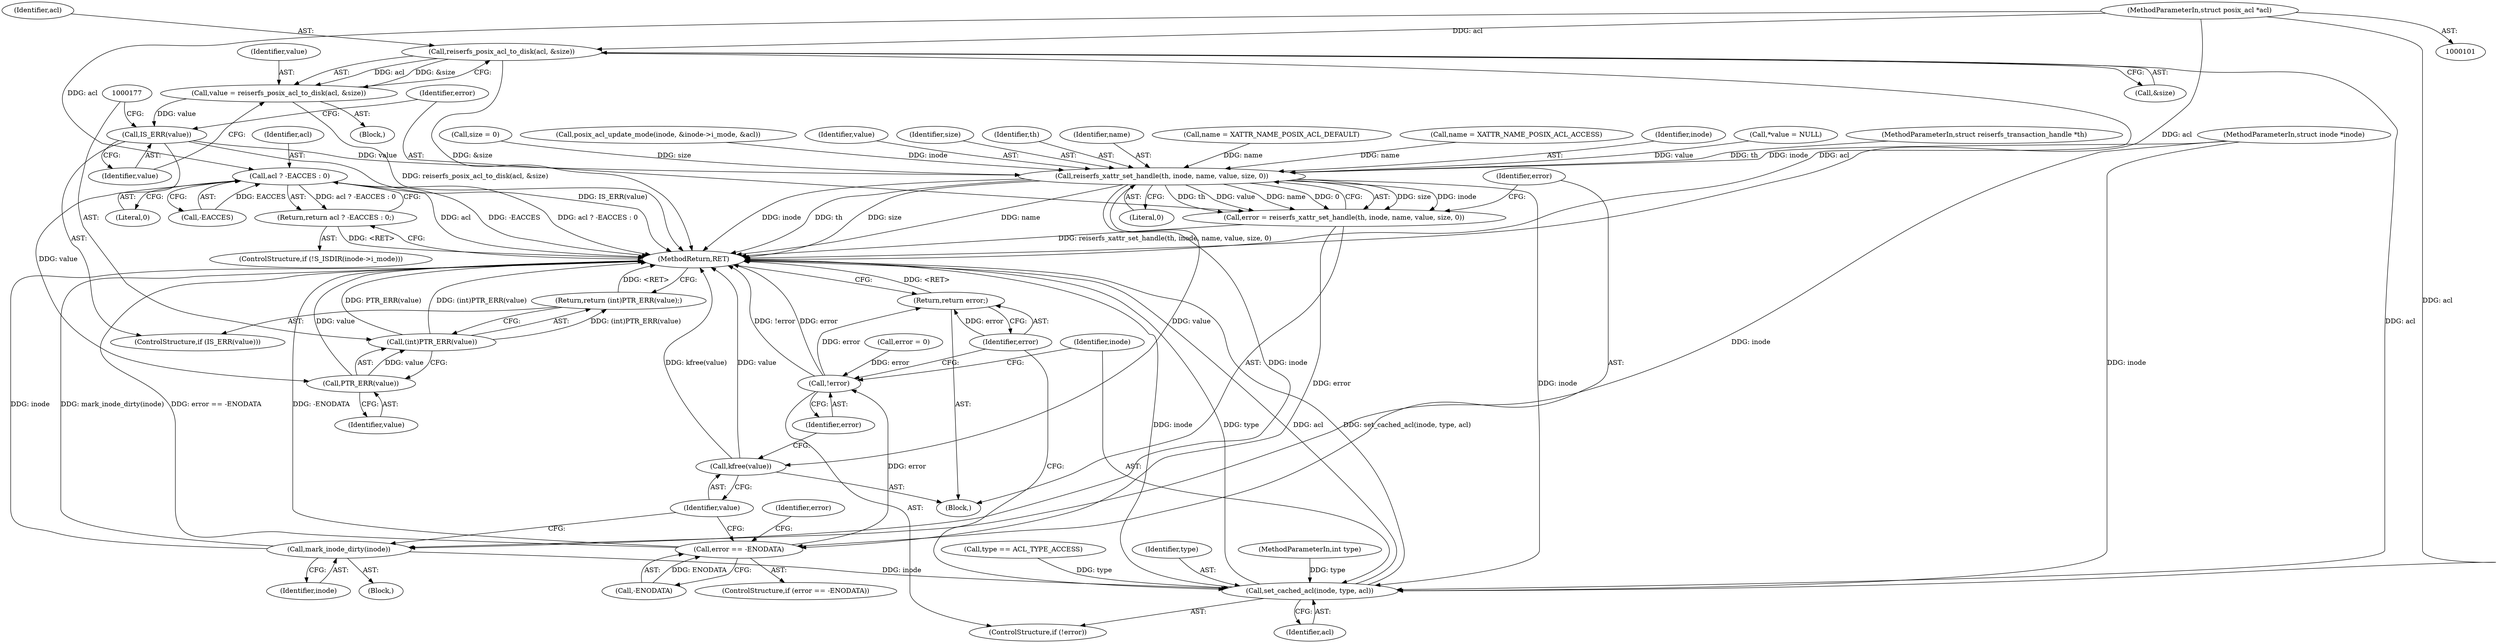 digraph "0_linux_073931017b49d9458aa351605b43a7e34598caef_11@pointer" {
"1000105" [label="(MethodParameterIn,struct posix_acl *acl)"];
"1000153" [label="(Call,acl ? -EACCES : 0)"];
"1000152" [label="(Return,return acl ? -EACCES : 0;)"];
"1000168" [label="(Call,reiserfs_posix_acl_to_disk(acl, &size))"];
"1000166" [label="(Call,value = reiserfs_posix_acl_to_disk(acl, &size))"];
"1000173" [label="(Call,IS_ERR(value))"];
"1000178" [label="(Call,PTR_ERR(value))"];
"1000176" [label="(Call,(int)PTR_ERR(value))"];
"1000175" [label="(Return,return (int)PTR_ERR(value);)"];
"1000182" [label="(Call,reiserfs_xattr_set_handle(th, inode, name, value, size, 0))"];
"1000180" [label="(Call,error = reiserfs_xattr_set_handle(th, inode, name, value, size, 0))"];
"1000190" [label="(Call,error == -ENODATA)"];
"1000213" [label="(Call,!error)"];
"1000219" [label="(Return,return error;)"];
"1000208" [label="(Call,mark_inode_dirty(inode))"];
"1000215" [label="(Call,set_cached_acl(inode, type, acl))"];
"1000210" [label="(Call,kfree(value))"];
"1000189" [label="(ControlStructure,if (error == -ENODATA))"];
"1000184" [label="(Identifier,inode)"];
"1000109" [label="(Call,*value = NULL)"];
"1000102" [label="(MethodParameterIn,struct reiserfs_transaction_handle *th)"];
"1000220" [label="(Identifier,error)"];
"1000219" [label="(Return,return error;)"];
"1000106" [label="(Block,)"];
"1000170" [label="(Call,&size)"];
"1000182" [label="(Call,reiserfs_xattr_set_handle(th, inode, name, value, size, 0))"];
"1000179" [label="(Identifier,value)"];
"1000199" [label="(Call,type == ACL_TYPE_ACCESS)"];
"1000221" [label="(MethodReturn,RET)"];
"1000157" [label="(Literal,0)"];
"1000167" [label="(Identifier,value)"];
"1000180" [label="(Call,error = reiserfs_xattr_set_handle(th, inode, name, value, size, 0))"];
"1000166" [label="(Call,value = reiserfs_posix_acl_to_disk(acl, &size))"];
"1000196" [label="(Identifier,error)"];
"1000212" [label="(ControlStructure,if (!error))"];
"1000174" [label="(Identifier,value)"];
"1000213" [label="(Call,!error)"];
"1000178" [label="(Call,PTR_ERR(value))"];
"1000113" [label="(Call,size = 0)"];
"1000173" [label="(Call,IS_ERR(value))"];
"1000129" [label="(Call,posix_acl_update_mode(inode, &inode->i_mode, &acl))"];
"1000191" [label="(Identifier,error)"];
"1000190" [label="(Call,error == -ENODATA)"];
"1000186" [label="(Identifier,value)"];
"1000208" [label="(Call,mark_inode_dirty(inode))"];
"1000168" [label="(Call,reiserfs_posix_acl_to_disk(acl, &size))"];
"1000176" [label="(Call,(int)PTR_ERR(value))"];
"1000152" [label="(Return,return acl ? -EACCES : 0;)"];
"1000187" [label="(Identifier,size)"];
"1000211" [label="(Identifier,value)"];
"1000216" [label="(Identifier,inode)"];
"1000165" [label="(Block,)"];
"1000175" [label="(Return,return (int)PTR_ERR(value);)"];
"1000172" [label="(ControlStructure,if (IS_ERR(value)))"];
"1000192" [label="(Call,-ENODATA)"];
"1000183" [label="(Identifier,th)"];
"1000195" [label="(Call,error = 0)"];
"1000210" [label="(Call,kfree(value))"];
"1000217" [label="(Identifier,type)"];
"1000218" [label="(Identifier,acl)"];
"1000185" [label="(Identifier,name)"];
"1000214" [label="(Identifier,error)"];
"1000181" [label="(Identifier,error)"];
"1000209" [label="(Identifier,inode)"];
"1000155" [label="(Call,-EACCES)"];
"1000202" [label="(Block,)"];
"1000169" [label="(Identifier,acl)"];
"1000154" [label="(Identifier,acl)"];
"1000103" [label="(MethodParameterIn,struct inode *inode)"];
"1000143" [label="(Call,name = XATTR_NAME_POSIX_ACL_DEFAULT)"];
"1000146" [label="(ControlStructure,if (!S_ISDIR(inode->i_mode)))"];
"1000104" [label="(MethodParameterIn,int type)"];
"1000215" [label="(Call,set_cached_acl(inode, type, acl))"];
"1000153" [label="(Call,acl ? -EACCES : 0)"];
"1000105" [label="(MethodParameterIn,struct posix_acl *acl)"];
"1000121" [label="(Call,name = XATTR_NAME_POSIX_ACL_ACCESS)"];
"1000188" [label="(Literal,0)"];
"1000105" -> "1000101"  [label="AST: "];
"1000105" -> "1000221"  [label="DDG: acl"];
"1000105" -> "1000153"  [label="DDG: acl"];
"1000105" -> "1000168"  [label="DDG: acl"];
"1000105" -> "1000215"  [label="DDG: acl"];
"1000153" -> "1000152"  [label="AST: "];
"1000153" -> "1000155"  [label="CFG: "];
"1000153" -> "1000157"  [label="CFG: "];
"1000154" -> "1000153"  [label="AST: "];
"1000155" -> "1000153"  [label="AST: "];
"1000157" -> "1000153"  [label="AST: "];
"1000152" -> "1000153"  [label="CFG: "];
"1000153" -> "1000221"  [label="DDG: acl"];
"1000153" -> "1000221"  [label="DDG: -EACCES"];
"1000153" -> "1000221"  [label="DDG: acl ? -EACCES : 0"];
"1000153" -> "1000152"  [label="DDG: acl ? -EACCES : 0"];
"1000155" -> "1000153"  [label="DDG: EACCES"];
"1000152" -> "1000146"  [label="AST: "];
"1000221" -> "1000152"  [label="CFG: "];
"1000152" -> "1000221"  [label="DDG: <RET>"];
"1000168" -> "1000166"  [label="AST: "];
"1000168" -> "1000170"  [label="CFG: "];
"1000169" -> "1000168"  [label="AST: "];
"1000170" -> "1000168"  [label="AST: "];
"1000166" -> "1000168"  [label="CFG: "];
"1000168" -> "1000221"  [label="DDG: acl"];
"1000168" -> "1000221"  [label="DDG: &size"];
"1000168" -> "1000166"  [label="DDG: acl"];
"1000168" -> "1000166"  [label="DDG: &size"];
"1000168" -> "1000215"  [label="DDG: acl"];
"1000166" -> "1000165"  [label="AST: "];
"1000167" -> "1000166"  [label="AST: "];
"1000174" -> "1000166"  [label="CFG: "];
"1000166" -> "1000221"  [label="DDG: reiserfs_posix_acl_to_disk(acl, &size)"];
"1000166" -> "1000173"  [label="DDG: value"];
"1000173" -> "1000172"  [label="AST: "];
"1000173" -> "1000174"  [label="CFG: "];
"1000174" -> "1000173"  [label="AST: "];
"1000177" -> "1000173"  [label="CFG: "];
"1000181" -> "1000173"  [label="CFG: "];
"1000173" -> "1000221"  [label="DDG: IS_ERR(value)"];
"1000173" -> "1000178"  [label="DDG: value"];
"1000173" -> "1000182"  [label="DDG: value"];
"1000178" -> "1000176"  [label="AST: "];
"1000178" -> "1000179"  [label="CFG: "];
"1000179" -> "1000178"  [label="AST: "];
"1000176" -> "1000178"  [label="CFG: "];
"1000178" -> "1000221"  [label="DDG: value"];
"1000178" -> "1000176"  [label="DDG: value"];
"1000176" -> "1000175"  [label="AST: "];
"1000177" -> "1000176"  [label="AST: "];
"1000175" -> "1000176"  [label="CFG: "];
"1000176" -> "1000221"  [label="DDG: PTR_ERR(value)"];
"1000176" -> "1000221"  [label="DDG: (int)PTR_ERR(value)"];
"1000176" -> "1000175"  [label="DDG: (int)PTR_ERR(value)"];
"1000175" -> "1000172"  [label="AST: "];
"1000221" -> "1000175"  [label="CFG: "];
"1000175" -> "1000221"  [label="DDG: <RET>"];
"1000182" -> "1000180"  [label="AST: "];
"1000182" -> "1000188"  [label="CFG: "];
"1000183" -> "1000182"  [label="AST: "];
"1000184" -> "1000182"  [label="AST: "];
"1000185" -> "1000182"  [label="AST: "];
"1000186" -> "1000182"  [label="AST: "];
"1000187" -> "1000182"  [label="AST: "];
"1000188" -> "1000182"  [label="AST: "];
"1000180" -> "1000182"  [label="CFG: "];
"1000182" -> "1000221"  [label="DDG: size"];
"1000182" -> "1000221"  [label="DDG: name"];
"1000182" -> "1000221"  [label="DDG: inode"];
"1000182" -> "1000221"  [label="DDG: th"];
"1000182" -> "1000180"  [label="DDG: size"];
"1000182" -> "1000180"  [label="DDG: inode"];
"1000182" -> "1000180"  [label="DDG: th"];
"1000182" -> "1000180"  [label="DDG: value"];
"1000182" -> "1000180"  [label="DDG: name"];
"1000182" -> "1000180"  [label="DDG: 0"];
"1000102" -> "1000182"  [label="DDG: th"];
"1000129" -> "1000182"  [label="DDG: inode"];
"1000103" -> "1000182"  [label="DDG: inode"];
"1000143" -> "1000182"  [label="DDG: name"];
"1000121" -> "1000182"  [label="DDG: name"];
"1000109" -> "1000182"  [label="DDG: value"];
"1000113" -> "1000182"  [label="DDG: size"];
"1000182" -> "1000208"  [label="DDG: inode"];
"1000182" -> "1000210"  [label="DDG: value"];
"1000182" -> "1000215"  [label="DDG: inode"];
"1000180" -> "1000106"  [label="AST: "];
"1000181" -> "1000180"  [label="AST: "];
"1000191" -> "1000180"  [label="CFG: "];
"1000180" -> "1000221"  [label="DDG: reiserfs_xattr_set_handle(th, inode, name, value, size, 0)"];
"1000180" -> "1000190"  [label="DDG: error"];
"1000190" -> "1000189"  [label="AST: "];
"1000190" -> "1000192"  [label="CFG: "];
"1000191" -> "1000190"  [label="AST: "];
"1000192" -> "1000190"  [label="AST: "];
"1000196" -> "1000190"  [label="CFG: "];
"1000211" -> "1000190"  [label="CFG: "];
"1000190" -> "1000221"  [label="DDG: error == -ENODATA"];
"1000190" -> "1000221"  [label="DDG: -ENODATA"];
"1000192" -> "1000190"  [label="DDG: ENODATA"];
"1000190" -> "1000213"  [label="DDG: error"];
"1000213" -> "1000212"  [label="AST: "];
"1000213" -> "1000214"  [label="CFG: "];
"1000214" -> "1000213"  [label="AST: "];
"1000216" -> "1000213"  [label="CFG: "];
"1000220" -> "1000213"  [label="CFG: "];
"1000213" -> "1000221"  [label="DDG: error"];
"1000213" -> "1000221"  [label="DDG: !error"];
"1000195" -> "1000213"  [label="DDG: error"];
"1000213" -> "1000219"  [label="DDG: error"];
"1000219" -> "1000106"  [label="AST: "];
"1000219" -> "1000220"  [label="CFG: "];
"1000220" -> "1000219"  [label="AST: "];
"1000221" -> "1000219"  [label="CFG: "];
"1000219" -> "1000221"  [label="DDG: <RET>"];
"1000220" -> "1000219"  [label="DDG: error"];
"1000208" -> "1000202"  [label="AST: "];
"1000208" -> "1000209"  [label="CFG: "];
"1000209" -> "1000208"  [label="AST: "];
"1000211" -> "1000208"  [label="CFG: "];
"1000208" -> "1000221"  [label="DDG: inode"];
"1000208" -> "1000221"  [label="DDG: mark_inode_dirty(inode)"];
"1000103" -> "1000208"  [label="DDG: inode"];
"1000208" -> "1000215"  [label="DDG: inode"];
"1000215" -> "1000212"  [label="AST: "];
"1000215" -> "1000218"  [label="CFG: "];
"1000216" -> "1000215"  [label="AST: "];
"1000217" -> "1000215"  [label="AST: "];
"1000218" -> "1000215"  [label="AST: "];
"1000220" -> "1000215"  [label="CFG: "];
"1000215" -> "1000221"  [label="DDG: inode"];
"1000215" -> "1000221"  [label="DDG: type"];
"1000215" -> "1000221"  [label="DDG: acl"];
"1000215" -> "1000221"  [label="DDG: set_cached_acl(inode, type, acl)"];
"1000103" -> "1000215"  [label="DDG: inode"];
"1000199" -> "1000215"  [label="DDG: type"];
"1000104" -> "1000215"  [label="DDG: type"];
"1000210" -> "1000106"  [label="AST: "];
"1000210" -> "1000211"  [label="CFG: "];
"1000211" -> "1000210"  [label="AST: "];
"1000214" -> "1000210"  [label="CFG: "];
"1000210" -> "1000221"  [label="DDG: kfree(value)"];
"1000210" -> "1000221"  [label="DDG: value"];
}
